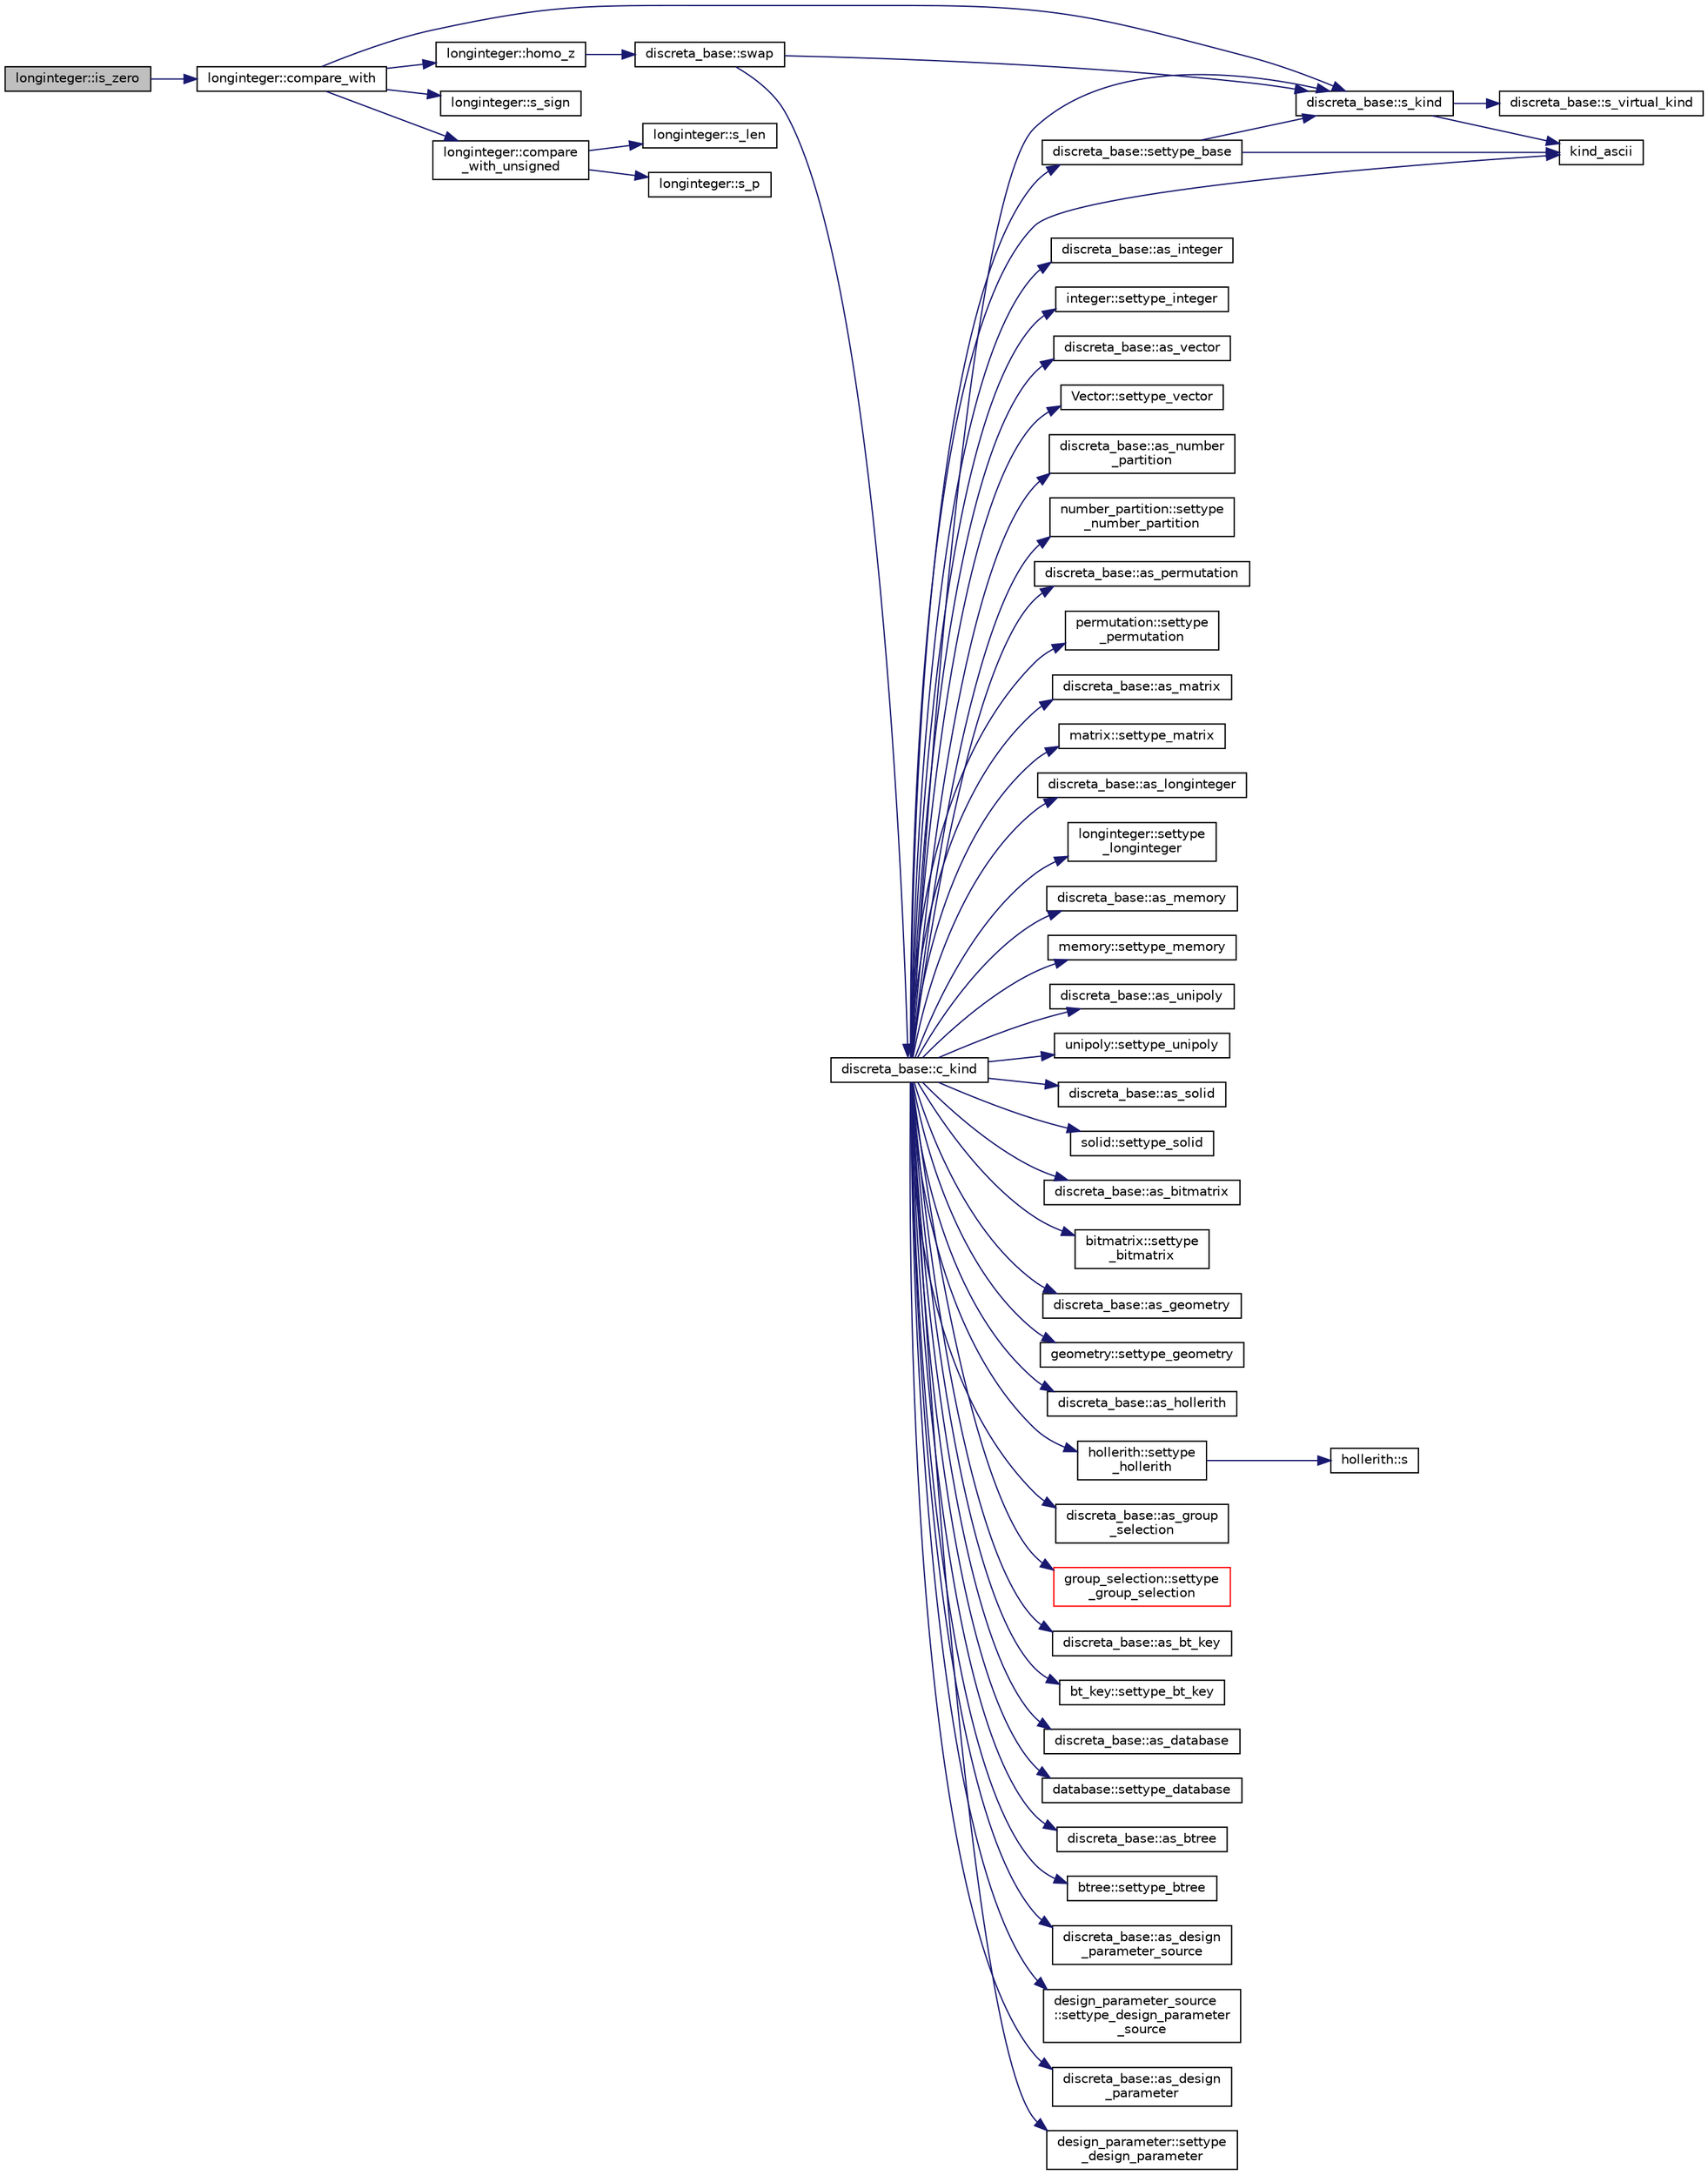 digraph "longinteger::is_zero"
{
  edge [fontname="Helvetica",fontsize="10",labelfontname="Helvetica",labelfontsize="10"];
  node [fontname="Helvetica",fontsize="10",shape=record];
  rankdir="LR";
  Node1112 [label="longinteger::is_zero",height=0.2,width=0.4,color="black", fillcolor="grey75", style="filled", fontcolor="black"];
  Node1112 -> Node1113 [color="midnightblue",fontsize="10",style="solid",fontname="Helvetica"];
  Node1113 [label="longinteger::compare_with",height=0.2,width=0.4,color="black", fillcolor="white", style="filled",URL="$d3/d71/classlonginteger.html#aaa504bac9b133d50b5ac50768f97db9d"];
  Node1113 -> Node1114 [color="midnightblue",fontsize="10",style="solid",fontname="Helvetica"];
  Node1114 [label="discreta_base::s_kind",height=0.2,width=0.4,color="black", fillcolor="white", style="filled",URL="$d7/d71/classdiscreta__base.html#a8a830025c74adbbc3362418a7c2ba157"];
  Node1114 -> Node1115 [color="midnightblue",fontsize="10",style="solid",fontname="Helvetica"];
  Node1115 [label="discreta_base::s_virtual_kind",height=0.2,width=0.4,color="black", fillcolor="white", style="filled",URL="$d7/d71/classdiscreta__base.html#a52778a6d6943a468be083d0785d418fb"];
  Node1114 -> Node1116 [color="midnightblue",fontsize="10",style="solid",fontname="Helvetica"];
  Node1116 [label="kind_ascii",height=0.2,width=0.4,color="black", fillcolor="white", style="filled",URL="$d9/d60/discreta_8h.html#ad0ce825a9f29bc6cec27e1b64cfe27bf"];
  Node1113 -> Node1117 [color="midnightblue",fontsize="10",style="solid",fontname="Helvetica"];
  Node1117 [label="longinteger::homo_z",height=0.2,width=0.4,color="black", fillcolor="white", style="filled",URL="$d3/d71/classlonginteger.html#a986e829bf35eca2b9f24b1b3766d5677"];
  Node1117 -> Node1118 [color="midnightblue",fontsize="10",style="solid",fontname="Helvetica"];
  Node1118 [label="discreta_base::swap",height=0.2,width=0.4,color="black", fillcolor="white", style="filled",URL="$d7/d71/classdiscreta__base.html#a2e8acbb9d3476675dac5b6a583b0293e"];
  Node1118 -> Node1114 [color="midnightblue",fontsize="10",style="solid",fontname="Helvetica"];
  Node1118 -> Node1119 [color="midnightblue",fontsize="10",style="solid",fontname="Helvetica"];
  Node1119 [label="discreta_base::c_kind",height=0.2,width=0.4,color="black", fillcolor="white", style="filled",URL="$d7/d71/classdiscreta__base.html#adc2ff61589c2d083688e7a43f333cb62"];
  Node1119 -> Node1120 [color="midnightblue",fontsize="10",style="solid",fontname="Helvetica"];
  Node1120 [label="discreta_base::settype_base",height=0.2,width=0.4,color="black", fillcolor="white", style="filled",URL="$d7/d71/classdiscreta__base.html#a4f42899a89447d1c3993ea07c38f8ad4"];
  Node1120 -> Node1114 [color="midnightblue",fontsize="10",style="solid",fontname="Helvetica"];
  Node1120 -> Node1116 [color="midnightblue",fontsize="10",style="solid",fontname="Helvetica"];
  Node1119 -> Node1121 [color="midnightblue",fontsize="10",style="solid",fontname="Helvetica"];
  Node1121 [label="discreta_base::as_integer",height=0.2,width=0.4,color="black", fillcolor="white", style="filled",URL="$d7/d71/classdiscreta__base.html#a00d7691eaf874fd283d942692fe8dd26"];
  Node1119 -> Node1122 [color="midnightblue",fontsize="10",style="solid",fontname="Helvetica"];
  Node1122 [label="integer::settype_integer",height=0.2,width=0.4,color="black", fillcolor="white", style="filled",URL="$d0/de5/classinteger.html#a6265c65ef311229acd513d748faba796"];
  Node1119 -> Node1123 [color="midnightblue",fontsize="10",style="solid",fontname="Helvetica"];
  Node1123 [label="discreta_base::as_vector",height=0.2,width=0.4,color="black", fillcolor="white", style="filled",URL="$d7/d71/classdiscreta__base.html#a7bdd6cae39c380b128ee9e17e42cf020"];
  Node1119 -> Node1124 [color="midnightblue",fontsize="10",style="solid",fontname="Helvetica"];
  Node1124 [label="Vector::settype_vector",height=0.2,width=0.4,color="black", fillcolor="white", style="filled",URL="$d5/db2/class_vector.html#a34e0d00b18c051f23904a8429fa6c8b4"];
  Node1119 -> Node1125 [color="midnightblue",fontsize="10",style="solid",fontname="Helvetica"];
  Node1125 [label="discreta_base::as_number\l_partition",height=0.2,width=0.4,color="black", fillcolor="white", style="filled",URL="$d7/d71/classdiscreta__base.html#a307aa09de0e925d46697707968ffab00"];
  Node1119 -> Node1126 [color="midnightblue",fontsize="10",style="solid",fontname="Helvetica"];
  Node1126 [label="number_partition::settype\l_number_partition",height=0.2,width=0.4,color="black", fillcolor="white", style="filled",URL="$df/d50/classnumber__partition.html#a3aaec1b557758f643ffc8555bbc358be"];
  Node1119 -> Node1127 [color="midnightblue",fontsize="10",style="solid",fontname="Helvetica"];
  Node1127 [label="discreta_base::as_permutation",height=0.2,width=0.4,color="black", fillcolor="white", style="filled",URL="$d7/d71/classdiscreta__base.html#aa4e72f36a82984239b12ae831e131098"];
  Node1119 -> Node1128 [color="midnightblue",fontsize="10",style="solid",fontname="Helvetica"];
  Node1128 [label="permutation::settype\l_permutation",height=0.2,width=0.4,color="black", fillcolor="white", style="filled",URL="$d0/d08/classpermutation.html#af1eea29f86195cede9562e444664c28c"];
  Node1119 -> Node1129 [color="midnightblue",fontsize="10",style="solid",fontname="Helvetica"];
  Node1129 [label="discreta_base::as_matrix",height=0.2,width=0.4,color="black", fillcolor="white", style="filled",URL="$d7/d71/classdiscreta__base.html#ae4d7f56d917a4707b838fbffde6467ff"];
  Node1119 -> Node1130 [color="midnightblue",fontsize="10",style="solid",fontname="Helvetica"];
  Node1130 [label="matrix::settype_matrix",height=0.2,width=0.4,color="black", fillcolor="white", style="filled",URL="$d1/d8d/classmatrix.html#a1780283a64a789e4084d792683d276bb"];
  Node1119 -> Node1131 [color="midnightblue",fontsize="10",style="solid",fontname="Helvetica"];
  Node1131 [label="discreta_base::as_longinteger",height=0.2,width=0.4,color="black", fillcolor="white", style="filled",URL="$d7/d71/classdiscreta__base.html#a20a094639eb711b10c8694c51937f7cd"];
  Node1119 -> Node1132 [color="midnightblue",fontsize="10",style="solid",fontname="Helvetica"];
  Node1132 [label="longinteger::settype\l_longinteger",height=0.2,width=0.4,color="black", fillcolor="white", style="filled",URL="$d3/d71/classlonginteger.html#ae5f811ece8df31b9ff114368a18e1dc5"];
  Node1119 -> Node1133 [color="midnightblue",fontsize="10",style="solid",fontname="Helvetica"];
  Node1133 [label="discreta_base::as_memory",height=0.2,width=0.4,color="black", fillcolor="white", style="filled",URL="$d7/d71/classdiscreta__base.html#ad94b2d7dce0cd4fa22db57f6e79c4bd2"];
  Node1119 -> Node1134 [color="midnightblue",fontsize="10",style="solid",fontname="Helvetica"];
  Node1134 [label="memory::settype_memory",height=0.2,width=0.4,color="black", fillcolor="white", style="filled",URL="$d8/d99/classmemory.html#a33aae277f9b8fe36b02e9d5da895451b"];
  Node1119 -> Node1135 [color="midnightblue",fontsize="10",style="solid",fontname="Helvetica"];
  Node1135 [label="discreta_base::as_unipoly",height=0.2,width=0.4,color="black", fillcolor="white", style="filled",URL="$d7/d71/classdiscreta__base.html#ad50d8027f039fe5c2478cddb243adc9d"];
  Node1119 -> Node1136 [color="midnightblue",fontsize="10",style="solid",fontname="Helvetica"];
  Node1136 [label="unipoly::settype_unipoly",height=0.2,width=0.4,color="black", fillcolor="white", style="filled",URL="$d1/d89/classunipoly.html#a8db854fcc85c5e1150b1f1b1c005c95b"];
  Node1119 -> Node1137 [color="midnightblue",fontsize="10",style="solid",fontname="Helvetica"];
  Node1137 [label="discreta_base::as_solid",height=0.2,width=0.4,color="black", fillcolor="white", style="filled",URL="$d7/d71/classdiscreta__base.html#a1fc5f2b85ec97ab0a69dd64903c970a5"];
  Node1119 -> Node1138 [color="midnightblue",fontsize="10",style="solid",fontname="Helvetica"];
  Node1138 [label="solid::settype_solid",height=0.2,width=0.4,color="black", fillcolor="white", style="filled",URL="$d8/def/classsolid.html#a775bd4821f75a8aee4ea3d4335ff90e0"];
  Node1119 -> Node1139 [color="midnightblue",fontsize="10",style="solid",fontname="Helvetica"];
  Node1139 [label="discreta_base::as_bitmatrix",height=0.2,width=0.4,color="black", fillcolor="white", style="filled",URL="$d7/d71/classdiscreta__base.html#a071ad54ea8ef6c9d1d15f532e5a76df6"];
  Node1119 -> Node1140 [color="midnightblue",fontsize="10",style="solid",fontname="Helvetica"];
  Node1140 [label="bitmatrix::settype\l_bitmatrix",height=0.2,width=0.4,color="black", fillcolor="white", style="filled",URL="$de/dc8/classbitmatrix.html#acb571d947f9526665ebbdc0ce3e2a973"];
  Node1119 -> Node1141 [color="midnightblue",fontsize="10",style="solid",fontname="Helvetica"];
  Node1141 [label="discreta_base::as_geometry",height=0.2,width=0.4,color="black", fillcolor="white", style="filled",URL="$d7/d71/classdiscreta__base.html#a38fc7b4cdd830703e9d87354b79bc5c8"];
  Node1119 -> Node1142 [color="midnightblue",fontsize="10",style="solid",fontname="Helvetica"];
  Node1142 [label="geometry::settype_geometry",height=0.2,width=0.4,color="black", fillcolor="white", style="filled",URL="$da/d44/classgeometry.html#ab4a336baba6a3f56f5ffa053a5be5ba7"];
  Node1119 -> Node1143 [color="midnightblue",fontsize="10",style="solid",fontname="Helvetica"];
  Node1143 [label="discreta_base::as_hollerith",height=0.2,width=0.4,color="black", fillcolor="white", style="filled",URL="$d7/d71/classdiscreta__base.html#a3e66f82711f314710107e2f29e589690"];
  Node1119 -> Node1144 [color="midnightblue",fontsize="10",style="solid",fontname="Helvetica"];
  Node1144 [label="hollerith::settype\l_hollerith",height=0.2,width=0.4,color="black", fillcolor="white", style="filled",URL="$d8/d99/classhollerith.html#a23bbd4acfc88a0e90f1245f243f51f76"];
  Node1144 -> Node1145 [color="midnightblue",fontsize="10",style="solid",fontname="Helvetica"];
  Node1145 [label="hollerith::s",height=0.2,width=0.4,color="black", fillcolor="white", style="filled",URL="$d8/d99/classhollerith.html#af61fce2d06f211b25fe3838e4dfee77a"];
  Node1119 -> Node1146 [color="midnightblue",fontsize="10",style="solid",fontname="Helvetica"];
  Node1146 [label="discreta_base::as_group\l_selection",height=0.2,width=0.4,color="black", fillcolor="white", style="filled",URL="$d7/d71/classdiscreta__base.html#aae1bac4883c567718bef9fb610abbdc8"];
  Node1119 -> Node1147 [color="midnightblue",fontsize="10",style="solid",fontname="Helvetica"];
  Node1147 [label="group_selection::settype\l_group_selection",height=0.2,width=0.4,color="red", fillcolor="white", style="filled",URL="$d6/db0/classgroup__selection.html#a015ed73b7b8d784bedd4d11ac1fc0ec1"];
  Node1119 -> Node1150 [color="midnightblue",fontsize="10",style="solid",fontname="Helvetica"];
  Node1150 [label="discreta_base::as_bt_key",height=0.2,width=0.4,color="black", fillcolor="white", style="filled",URL="$d7/d71/classdiscreta__base.html#a2734c6e08dca17cf6588bd5064ec1b9f"];
  Node1119 -> Node1151 [color="midnightblue",fontsize="10",style="solid",fontname="Helvetica"];
  Node1151 [label="bt_key::settype_bt_key",height=0.2,width=0.4,color="black", fillcolor="white", style="filled",URL="$d1/de5/classbt__key.html#a352bb10beb7c789d8d29373035824800"];
  Node1119 -> Node1152 [color="midnightblue",fontsize="10",style="solid",fontname="Helvetica"];
  Node1152 [label="discreta_base::as_database",height=0.2,width=0.4,color="black", fillcolor="white", style="filled",URL="$d7/d71/classdiscreta__base.html#ab055d39d58210a2b03ba3d33703b09a9"];
  Node1119 -> Node1153 [color="midnightblue",fontsize="10",style="solid",fontname="Helvetica"];
  Node1153 [label="database::settype_database",height=0.2,width=0.4,color="black", fillcolor="white", style="filled",URL="$db/d72/classdatabase.html#a014639aa001462e480eb1f3984839b72"];
  Node1119 -> Node1154 [color="midnightblue",fontsize="10",style="solid",fontname="Helvetica"];
  Node1154 [label="discreta_base::as_btree",height=0.2,width=0.4,color="black", fillcolor="white", style="filled",URL="$d7/d71/classdiscreta__base.html#a78e76674cef2ec113c17989c11288778"];
  Node1119 -> Node1155 [color="midnightblue",fontsize="10",style="solid",fontname="Helvetica"];
  Node1155 [label="btree::settype_btree",height=0.2,width=0.4,color="black", fillcolor="white", style="filled",URL="$dd/db0/classbtree.html#a5a1b9773c848908a6050cc733d2d9780"];
  Node1119 -> Node1156 [color="midnightblue",fontsize="10",style="solid",fontname="Helvetica"];
  Node1156 [label="discreta_base::as_design\l_parameter_source",height=0.2,width=0.4,color="black", fillcolor="white", style="filled",URL="$d7/d71/classdiscreta__base.html#a59cbf837c6582ded5bc586265d13d81a"];
  Node1119 -> Node1157 [color="midnightblue",fontsize="10",style="solid",fontname="Helvetica"];
  Node1157 [label="design_parameter_source\l::settype_design_parameter\l_source",height=0.2,width=0.4,color="black", fillcolor="white", style="filled",URL="$df/d4b/classdesign__parameter__source.html#a3af3b851df87bd1661fb9c9ce18822c8"];
  Node1119 -> Node1158 [color="midnightblue",fontsize="10",style="solid",fontname="Helvetica"];
  Node1158 [label="discreta_base::as_design\l_parameter",height=0.2,width=0.4,color="black", fillcolor="white", style="filled",URL="$d7/d71/classdiscreta__base.html#aab24ff38ea1c5471ab3de42e014d0f2a"];
  Node1119 -> Node1159 [color="midnightblue",fontsize="10",style="solid",fontname="Helvetica"];
  Node1159 [label="design_parameter::settype\l_design_parameter",height=0.2,width=0.4,color="black", fillcolor="white", style="filled",URL="$da/d94/classdesign__parameter.html#a8b19d277f2b7d09c2531a527dfc0359e"];
  Node1119 -> Node1116 [color="midnightblue",fontsize="10",style="solid",fontname="Helvetica"];
  Node1119 -> Node1114 [color="midnightblue",fontsize="10",style="solid",fontname="Helvetica"];
  Node1113 -> Node1160 [color="midnightblue",fontsize="10",style="solid",fontname="Helvetica"];
  Node1160 [label="longinteger::s_sign",height=0.2,width=0.4,color="black", fillcolor="white", style="filled",URL="$d3/d71/classlonginteger.html#a33f5b6c545e97635cb71670f76ed1fb3"];
  Node1113 -> Node1161 [color="midnightblue",fontsize="10",style="solid",fontname="Helvetica"];
  Node1161 [label="longinteger::compare\l_with_unsigned",height=0.2,width=0.4,color="black", fillcolor="white", style="filled",URL="$d3/d71/classlonginteger.html#ab08011cadec55cf084dbffcb74bb4991"];
  Node1161 -> Node1162 [color="midnightblue",fontsize="10",style="solid",fontname="Helvetica"];
  Node1162 [label="longinteger::s_len",height=0.2,width=0.4,color="black", fillcolor="white", style="filled",URL="$d3/d71/classlonginteger.html#a5d414ae211f4e16abd932257351c74df"];
  Node1161 -> Node1163 [color="midnightblue",fontsize="10",style="solid",fontname="Helvetica"];
  Node1163 [label="longinteger::s_p",height=0.2,width=0.4,color="black", fillcolor="white", style="filled",URL="$d3/d71/classlonginteger.html#aa946d4c3bfd34bbfd0b811d5f5795f82"];
}
